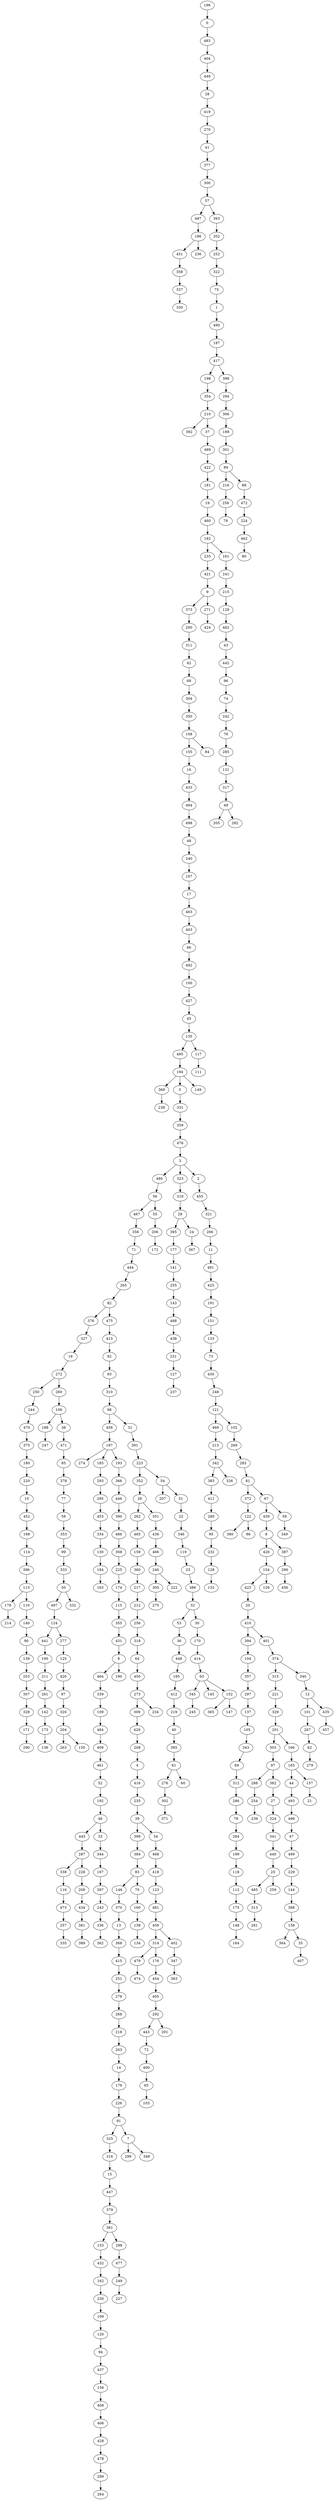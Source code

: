digraph my_graph {
196 [label=196]
0 [label=0]
483 [label=483]
404 [label=404]
449 [label=449]
28 [label=28]
419 [label=419]
270 [label=270]
41 [label=41]
377 [label=377]
300 [label=300]
57 [label=57]
487 [label=487]
186 [label=186]
451 [label=451]
358 [label=358]
337 [label=337]
330 [label=330]
236 [label=236]
393 [label=393]
202 [label=202]
252 [label=252]
322 [label=322]
75 [label=75]
1 [label=1]
490 [label=490]
187 [label=187]
417 [label=417]
198 [label=198]
354 [label=354]
210 [label=210]
392 [label=392]
37 [label=37]
489 [label=489]
422 [label=422]
181 [label=181]
19 [label=19]
460 [label=460]
182 [label=182]
233 [label=233]
421 [label=421]
9 [label=9]
373 [label=373]
200 [label=200]
311 [label=311]
42 [label=42]
68 [label=68]
304 [label=304]
350 [label=350]
108 [label=108]
155 [label=155]
16 [label=16]
433 [label=433]
494 [label=494]
498 [label=498]
48 [label=48]
240 [label=240]
107 [label=107]
17 [label=17]
463 [label=463]
403 [label=403]
66 [label=66]
492 [label=492]
100 [label=100]
427 [label=427]
45 [label=45]
135 [label=135]
495 [label=495]
194 [label=194]
369 [label=369]
238 [label=238]
5 [label=5]
331 [label=331]
359 [label=359]
476 [label=476]
3 [label=3]
480 [label=480]
56 [label=56]
467 [label=467]
356 [label=356]
71 [label=71]
444 [label=444]
265 [label=265]
82 [label=82]
376 [label=376]
475 [label=475]
413 [label=413]
92 [label=92]
93 [label=93]
310 [label=310]
98 [label=98]
458 [label=458]
197 [label=197]
274 [label=274]
183 [label=183]
293 [label=293]
295 [label=295]
453 [label=453]
334 [label=334]
130 [label=130]
184 [label=184]
163 [label=163]
31 [label=31]
391 [label=391]
223 [label=223]
352 [label=352]
26 [label=26]
262 [label=262]
465 [label=465]
159 [label=159]
360 [label=360]
217 [label=217]
212 [label=212]
256 [label=256]
318 [label=318]
64 [label=64]
450 [label=450]
273 [label=273]
309 [label=309]
429 [label=429]
208 [label=208]
4 [label=4]
416 [label=416]
235 [label=235]
39 [label=39]
399 [label=399]
384 [label=384]
83 [label=83]
146 [label=146]
370 [label=370]
13 [label=13]
368 [label=368]
415 [label=415]
251 [label=251]
278 [label=278]
268 [label=268]
218 [label=218]
203 [label=203]
14 [label=14]
179 [label=179]
226 [label=226]
91 [label=91]
325 [label=325]
7 [label=7]
299 [label=299]
316 [label=316]
15 [label=15]
447 [label=447]
379 [label=379]
361 [label=361]
153 [label=153]
432 [label=432]
162 [label=162]
230 [label=230]
169 [label=169]
120 [label=120]
298 [label=298]
477 [label=477]
249 [label=249]
227 [label=227]
94 [label=94]
437 [label=437]
156 [label=156]
408 [label=408]
406 [label=406]
428 [label=428]
478 [label=478]
289 [label=289]
264 [label=264]
348 [label=348]
70 [label=70]
160 [label=160]
138 [label=138]
34 [label=34]
468 [label=468]
418 [label=418]
123 [label=123]
481 [label=481]
459 [label=459]
314 [label=314]
479 [label=479]
474 [label=474]
402 [label=402]
176 [label=176]
454 [label=454]
405 [label=405]
292 [label=292]
443 [label=443]
72 [label=72]
400 [label=400]
65 [label=65]
103 [label=103]
347 [label=347]
363 [label=363]
291 [label=291]
234 [label=234]
351 [label=351]
436 [label=436]
466 [label=466]
246 [label=246]
305 [label=305]
275 [label=275]
54 [label=54]
207 [label=207]
327 [label=327]
18 [label=18]
272 [label=272]
250 [label=250]
244 [label=244]
470 [label=470]
375 [label=375]
180 [label=180]
220 [label=220]
10 [label=10]
452 [label=452]
168 [label=168]
114 [label=114]
396 [label=396]
113 [label=113]
178 [label=178]
214 [label=214]
110 [label=110]
140 [label=140]
90 [label=90]
139 [label=139]
253 [label=253]
307 [label=307]
328 [label=328]
171 [label=171]
290 [label=290]
260 [label=260]
106 [label=106]
188 [label=188]
247 [label=247]
222 [label=222]
193 [label=193]
366 [label=366]
446 [label=446]
390 [label=390]
486 [label=486]
308 [label=308]
225 [label=225]
174 [label=174]
115 [label=115]
355 [label=355]
431 [label=431]
8 [label=8]
464 [label=464]
339 [label=339]
109 [label=109]
484 [label=484]
409 [label=409]
461 [label=461]
52 [label=52]
192 [label=192]
46 [label=46]
445 [label=445]
287 [label=287]
338 [label=338]
116 [label=116]
473 [label=473]
257 [label=257]
335 [label=335]
228 [label=228]
209 [label=209]
434 [label=434]
381 [label=381]
389 [label=389]
33 [label=33]
344 [label=344]
167 [label=167]
397 [label=397]
243 [label=243]
336 [label=336]
362 [label=362]
190 [label=190]
134 [label=134]
55 [label=55]
206 [label=206]
172 [label=172]
51 [label=51]
22 [label=22]
346 [label=346]
119 [label=119]
23 [label=23]
386 [label=386]
32 [label=32]
53 [label=53]
36 [label=36]
448 [label=448]
185 [label=185]
412 [label=412]
219 [label=219]
40 [label=40]
385 [label=385]
61 [label=61]
276 [label=276]
302 [label=302]
371 [label=371]
60 [label=60]
30 [label=30]
170 [label=170]
414 [label=414]
63 [label=63]
345 [label=345]
245 [label=245]
145 [label=145]
152 [label=152]
365 [label=365]
323 [label=323]
319 [label=319]
29 [label=29]
395 [label=395]
177 [label=177]
141 [label=141]
255 [label=255]
143 [label=143]
488 [label=488]
438 [label=438]
231 [label=231]
127 [label=127]
237 [label=237]
38 [label=38]
471 [label=471]
85 [label=85]
378 [label=378]
77 [label=77]
58 [label=58]
353 [label=353]
99 [label=99]
333 [label=333]
50 [label=50]
497 [label=497]
124 [label=124]
441 [label=441]
195 [label=195]
211 [label=211]
261 [label=261]
142 [label=142]
173 [label=173]
136 [label=136]
277 [label=277]
125 [label=125]
420 [label=420]
87 [label=87]
320 [label=320]
204 [label=204]
263 [label=263]
150 [label=150]
332 [label=332]
24 [label=24]
367 [label=367]
149 [label=149]
117 [label=117]
111 [label=111]
84 [label=84]
161 [label=161]
241 [label=241]
215 [label=215]
129 [label=129]
482 [label=482]
43 [label=43]
442 [label=442]
96 [label=96]
74 [label=74]
242 [label=242]
76 [label=76]
285 [label=285]
131 [label=131]
317 [label=317]
49 [label=49]
205 [label=205]
282 [label=282]
271 [label=271]
424 [label=424]
398 [label=398]
294 [label=294]
306 [label=306]
189 [label=189]
301 [label=301]
89 [label=89]
216 [label=216]
258 [label=258]
79 [label=79]
147 [label=147]
88 [label=88]
472 [label=472]
224 [label=224]
462 [label=462]
80 [label=80]
2 [label=2]
455 [label=455]
321 [label=321]
266 [label=266]
11 [label=11]
491 [label=491]
425 [label=425]
191 [label=191]
151 [label=151]
133 [label=133]
73 [label=73]
430 [label=430]
248 [label=248]
121 [label=121]
469 [label=469]
213 [label=213]
342 [label=342]
383 [label=383]
411 [label=411]
280 [label=280]
95 [label=95]
232 [label=232]
128 [label=128]
132 [label=132]
326 [label=326]
102 [label=102]
269 [label=269]
283 [label=283]
81 [label=81]
372 [label=372]
122 [label=122]
380 [label=380]
86 [label=86]
67 [label=67]
439 [label=439]
6 [label=6]
426 [label=426]
154 [label=154]
423 [label=423]
20 [label=20]
410 [label=410]
394 [label=394]
104 [label=104]
357 [label=357]
297 [label=297]
137 [label=137]
105 [label=105]
343 [label=343]
69 [label=69]
312 [label=312]
286 [label=286]
78 [label=78]
284 [label=284]
199 [label=199]
118 [label=118]
112 [label=112]
175 [label=175]
148 [label=148]
164 [label=164]
401 [label=401]
374 [label=374]
315 [label=315]
221 [label=221]
329 [label=329]
201 [label=201]
303 [label=303]
97 [label=97]
288 [label=288]
254 [label=254]
382 [label=382]
27 [label=27]
324 [label=324]
341 [label=341]
440 [label=440]
25 [label=25]
485 [label=485]
313 [label=313]
259 [label=259]
340 [label=340]
12 [label=12]
101 [label=101]
267 [label=267]
62 [label=62]
279 [label=279]
281 [label=281]
239 [label=239]
166 [label=166]
165 [label=165]
44 [label=44]
493 [label=493]
496 [label=496]
47 [label=47]
499 [label=499]
229 [label=229]
144 [label=144]
388 [label=388]
158 [label=158]
364 [label=364]
35 [label=35]
407 [label=407]
157 [label=157]
21 [label=21]
126 [label=126]
435 [label=435]
457 [label=457]
59 [label=59]
349 [label=349]
387 [label=387]
296 [label=296]
456 [label=456]
196->0
0->483
483->404
404->449
449->28
28->419
419->270
270->41
41->377
377->300
300->57
57->487
487->186
186->451
451->358
358->337
337->330
186->236
57->393
393->202
202->252
252->322
322->75
75->1
1->490
490->187
187->417
417->198
198->354
354->210
210->392
210->37
37->489
489->422
422->181
181->19
19->460
460->182
182->233
233->421
421->9
9->373
373->200
200->311
311->42
42->68
68->304
304->350
350->108
108->155
155->16
16->433
433->494
494->498
498->48
48->240
240->107
107->17
17->463
463->403
403->66
66->492
492->100
100->427
427->45
45->135
135->495
495->194
194->369
369->238
194->5
5->331
331->359
359->476
476->3
3->480
480->56
56->467
467->356
356->71
71->444
444->265
265->82
82->376
82->475
475->413
413->92
92->93
93->310
310->98
98->458
458->197
197->274
197->183
183->293
293->295
295->453
453->334
334->130
130->184
184->163
98->31
31->391
391->223
223->352
352->26
26->262
262->465
465->159
159->360
360->217
217->212
212->256
256->318
318->64
64->450
450->273
273->309
309->429
429->208
208->4
4->416
416->235
235->39
39->399
399->384
384->83
83->146
146->370
370->13
13->368
368->415
415->251
251->278
278->268
268->218
218->203
203->14
14->179
179->226
226->91
91->325
91->7
7->299
325->316
316->15
15->447
447->379
379->361
361->153
153->432
432->162
162->230
230->169
169->120
361->298
298->477
477->249
249->227
120->94
94->437
437->156
156->408
408->406
406->428
428->478
478->289
289->264
7->348
83->70
70->160
160->138
39->34
34->468
468->418
418->123
123->481
481->459
459->314
314->479
479->474
459->402
314->176
176->454
454->405
405->292
292->443
443->72
72->400
400->65
65->103
402->347
347->363
292->291
273->234
26->351
351->436
436->466
466->246
246->305
305->275
223->54
54->207
376->327
327->18
18->272
272->250
250->244
244->470
470->375
375->180
180->220
220->10
10->452
452->168
168->114
114->396
396->113
113->178
178->214
113->110
110->140
140->90
90->139
139->253
253->307
307->328
328->171
171->290
272->260
260->106
106->188
188->247
246->222
197->193
193->366
366->446
446->390
390->486
486->308
308->225
225->174
174->115
115->355
355->431
431->8
8->464
464->339
339->109
109->484
484->409
409->461
461->52
52->192
192->46
46->445
445->287
287->338
338->116
116->473
473->257
257->335
287->228
228->209
209->434
434->381
381->389
46->33
33->344
344->167
167->397
397->243
243->336
336->362
8->190
138->134
56->55
55->206
206->172
54->51
51->22
22->346
346->119
119->23
23->386
386->32
32->53
53->36
36->448
448->185
185->412
412->219
219->40
40->385
385->61
61->276
276->302
302->371
61->60
32->30
30->170
170->414
414->63
63->345
345->245
63->145
63->152
152->365
3->323
323->319
319->29
29->395
395->177
177->141
141->255
255->143
143->488
488->438
438->231
231->127
127->237
106->38
38->471
471->85
85->378
378->77
77->58
58->353
353->99
99->333
333->50
50->497
497->124
124->441
441->195
195->211
211->261
261->142
142->173
173->136
124->277
277->125
125->420
420->87
87->320
320->204
204->263
204->150
50->332
29->24
24->367
194->149
135->117
117->111
108->84
182->161
161->241
241->215
215->129
129->482
482->43
43->442
442->96
96->74
74->242
242->76
76->285
285->131
131->317
317->49
49->205
49->282
9->271
271->424
417->398
398->294
294->306
306->189
189->301
301->89
89->216
216->258
258->79
152->147
89->88
88->472
472->224
224->462
462->80
3->2
2->455
455->321
321->266
266->11
11->491
491->425
425->191
191->151
151->133
133->73
73->430
430->248
248->121
121->469
469->213
213->342
342->383
383->411
411->280
280->95
95->232
232->128
128->132
342->326
121->102
102->269
269->283
283->81
81->372
372->122
122->380
122->86
81->67
67->439
439->6
6->426
426->154
154->423
423->20
20->410
410->394
394->104
104->357
357->297
297->137
137->105
105->343
343->69
69->312
312->286
286->78
78->284
284->199
199->118
118->112
112->175
175->148
148->164
410->401
401->374
374->315
315->221
221->329
329->201
201->303
303->97
97->288
288->254
97->382
382->27
27->324
324->341
341->440
440->25
25->485
485->313
25->259
374->340
340->12
12->101
101->267
267->62
62->279
313->281
254->239
201->166
166->165
165->44
44->493
493->496
496->47
47->499
499->229
229->144
144->388
388->158
158->364
158->35
35->407
165->157
157->21
154->126
12->435
435->457
67->59
59->349
6->387
387->296
296->456
}